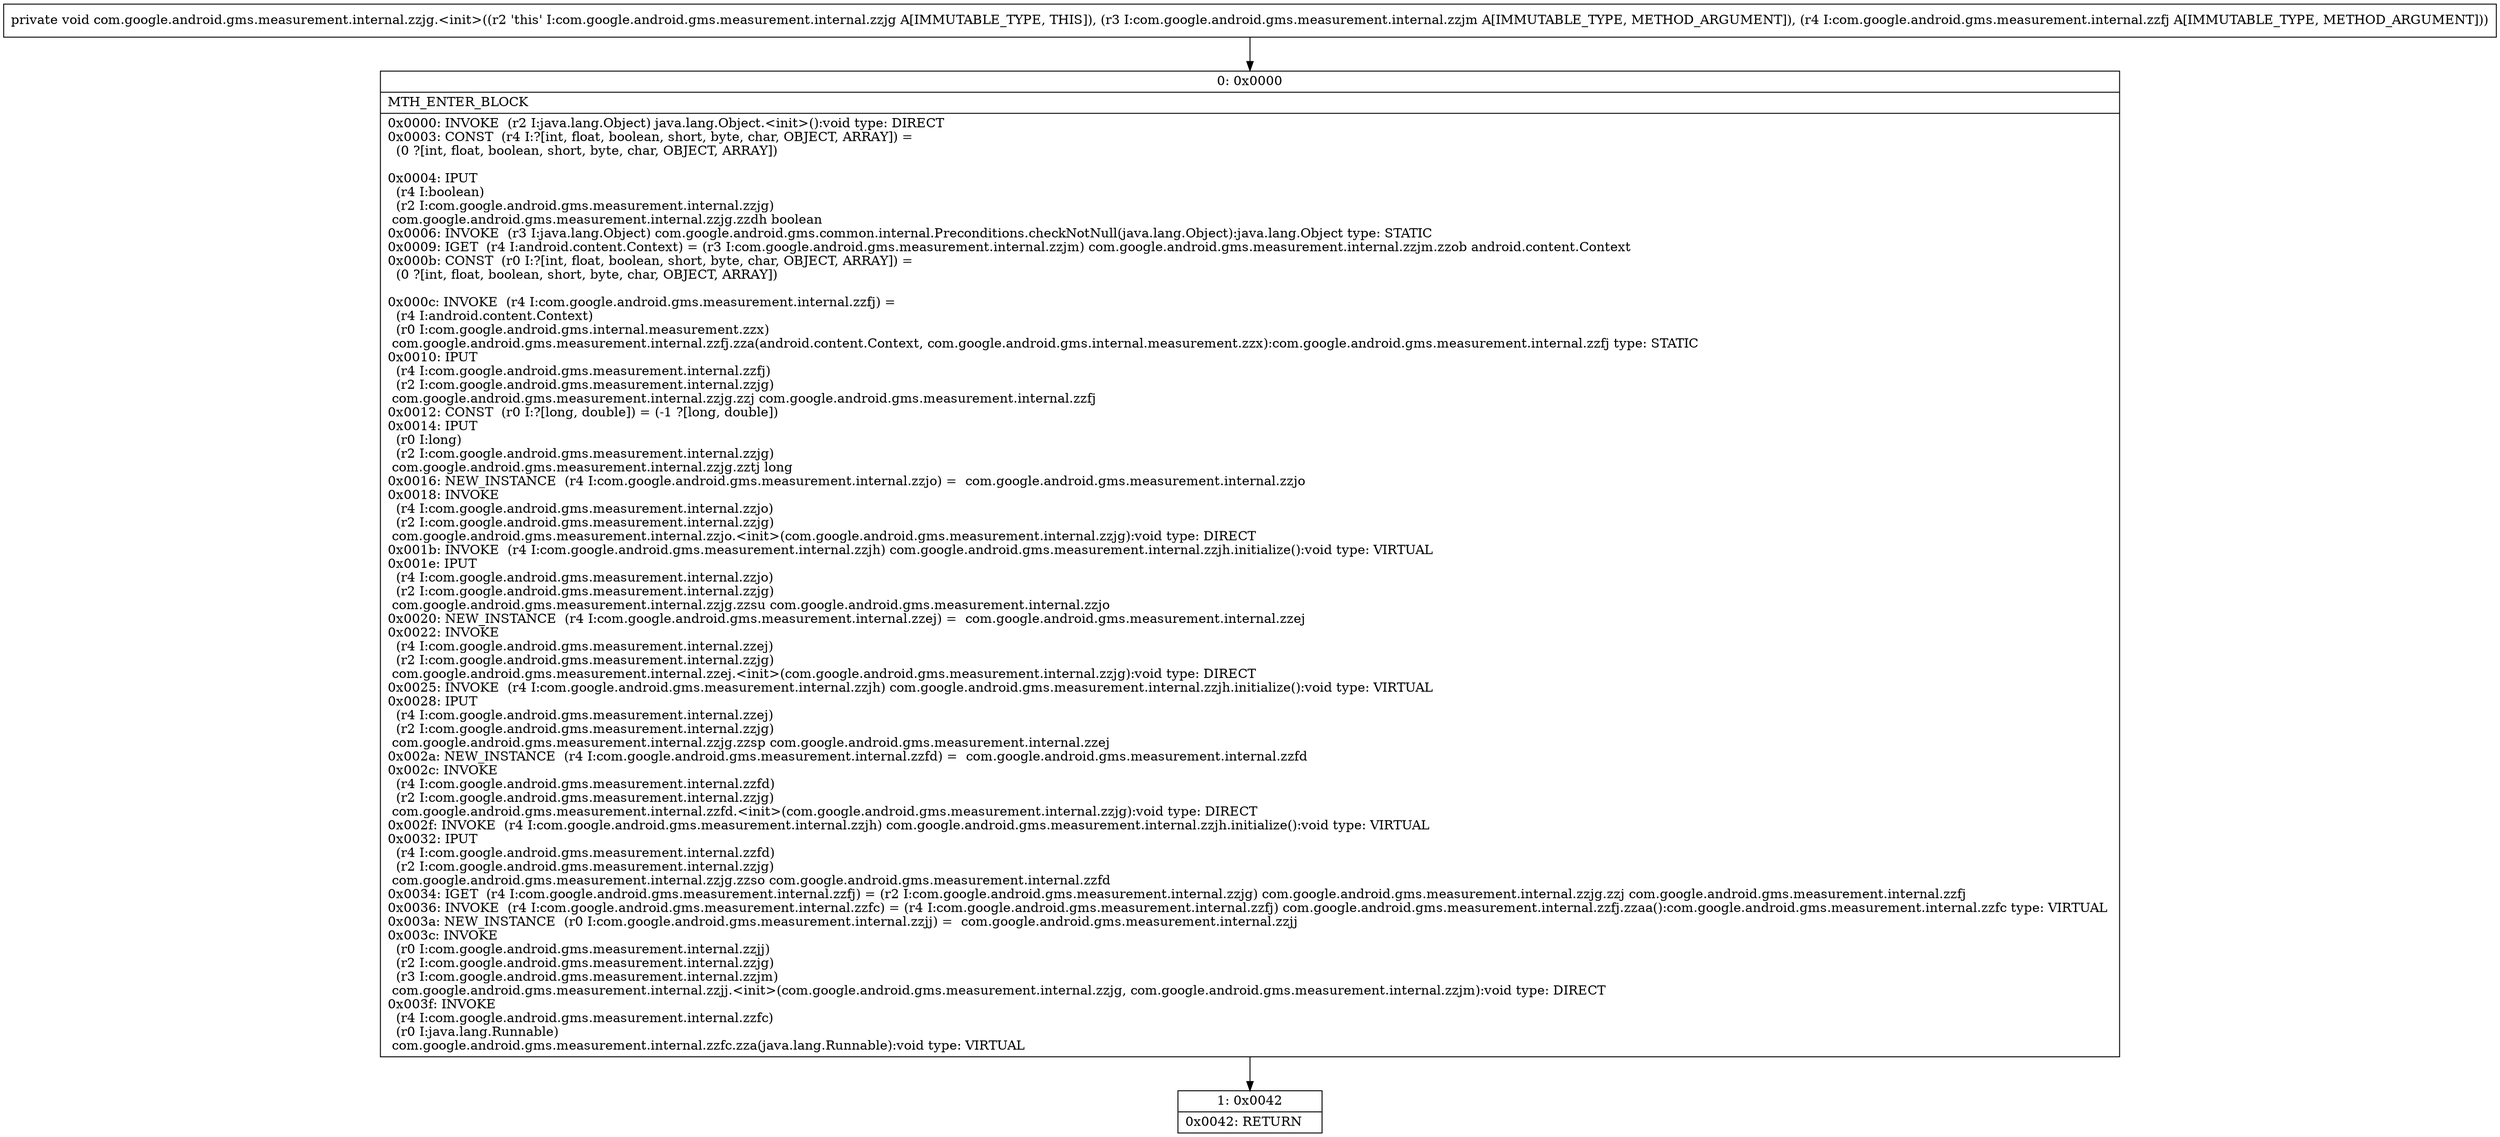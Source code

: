digraph "CFG forcom.google.android.gms.measurement.internal.zzjg.\<init\>(Lcom\/google\/android\/gms\/measurement\/internal\/zzjm;Lcom\/google\/android\/gms\/measurement\/internal\/zzfj;)V" {
Node_0 [shape=record,label="{0\:\ 0x0000|MTH_ENTER_BLOCK\l|0x0000: INVOKE  (r2 I:java.lang.Object) java.lang.Object.\<init\>():void type: DIRECT \l0x0003: CONST  (r4 I:?[int, float, boolean, short, byte, char, OBJECT, ARRAY]) = \l  (0 ?[int, float, boolean, short, byte, char, OBJECT, ARRAY])\l \l0x0004: IPUT  \l  (r4 I:boolean)\l  (r2 I:com.google.android.gms.measurement.internal.zzjg)\l com.google.android.gms.measurement.internal.zzjg.zzdh boolean \l0x0006: INVOKE  (r3 I:java.lang.Object) com.google.android.gms.common.internal.Preconditions.checkNotNull(java.lang.Object):java.lang.Object type: STATIC \l0x0009: IGET  (r4 I:android.content.Context) = (r3 I:com.google.android.gms.measurement.internal.zzjm) com.google.android.gms.measurement.internal.zzjm.zzob android.content.Context \l0x000b: CONST  (r0 I:?[int, float, boolean, short, byte, char, OBJECT, ARRAY]) = \l  (0 ?[int, float, boolean, short, byte, char, OBJECT, ARRAY])\l \l0x000c: INVOKE  (r4 I:com.google.android.gms.measurement.internal.zzfj) = \l  (r4 I:android.content.Context)\l  (r0 I:com.google.android.gms.internal.measurement.zzx)\l com.google.android.gms.measurement.internal.zzfj.zza(android.content.Context, com.google.android.gms.internal.measurement.zzx):com.google.android.gms.measurement.internal.zzfj type: STATIC \l0x0010: IPUT  \l  (r4 I:com.google.android.gms.measurement.internal.zzfj)\l  (r2 I:com.google.android.gms.measurement.internal.zzjg)\l com.google.android.gms.measurement.internal.zzjg.zzj com.google.android.gms.measurement.internal.zzfj \l0x0012: CONST  (r0 I:?[long, double]) = (\-1 ?[long, double]) \l0x0014: IPUT  \l  (r0 I:long)\l  (r2 I:com.google.android.gms.measurement.internal.zzjg)\l com.google.android.gms.measurement.internal.zzjg.zztj long \l0x0016: NEW_INSTANCE  (r4 I:com.google.android.gms.measurement.internal.zzjo) =  com.google.android.gms.measurement.internal.zzjo \l0x0018: INVOKE  \l  (r4 I:com.google.android.gms.measurement.internal.zzjo)\l  (r2 I:com.google.android.gms.measurement.internal.zzjg)\l com.google.android.gms.measurement.internal.zzjo.\<init\>(com.google.android.gms.measurement.internal.zzjg):void type: DIRECT \l0x001b: INVOKE  (r4 I:com.google.android.gms.measurement.internal.zzjh) com.google.android.gms.measurement.internal.zzjh.initialize():void type: VIRTUAL \l0x001e: IPUT  \l  (r4 I:com.google.android.gms.measurement.internal.zzjo)\l  (r2 I:com.google.android.gms.measurement.internal.zzjg)\l com.google.android.gms.measurement.internal.zzjg.zzsu com.google.android.gms.measurement.internal.zzjo \l0x0020: NEW_INSTANCE  (r4 I:com.google.android.gms.measurement.internal.zzej) =  com.google.android.gms.measurement.internal.zzej \l0x0022: INVOKE  \l  (r4 I:com.google.android.gms.measurement.internal.zzej)\l  (r2 I:com.google.android.gms.measurement.internal.zzjg)\l com.google.android.gms.measurement.internal.zzej.\<init\>(com.google.android.gms.measurement.internal.zzjg):void type: DIRECT \l0x0025: INVOKE  (r4 I:com.google.android.gms.measurement.internal.zzjh) com.google.android.gms.measurement.internal.zzjh.initialize():void type: VIRTUAL \l0x0028: IPUT  \l  (r4 I:com.google.android.gms.measurement.internal.zzej)\l  (r2 I:com.google.android.gms.measurement.internal.zzjg)\l com.google.android.gms.measurement.internal.zzjg.zzsp com.google.android.gms.measurement.internal.zzej \l0x002a: NEW_INSTANCE  (r4 I:com.google.android.gms.measurement.internal.zzfd) =  com.google.android.gms.measurement.internal.zzfd \l0x002c: INVOKE  \l  (r4 I:com.google.android.gms.measurement.internal.zzfd)\l  (r2 I:com.google.android.gms.measurement.internal.zzjg)\l com.google.android.gms.measurement.internal.zzfd.\<init\>(com.google.android.gms.measurement.internal.zzjg):void type: DIRECT \l0x002f: INVOKE  (r4 I:com.google.android.gms.measurement.internal.zzjh) com.google.android.gms.measurement.internal.zzjh.initialize():void type: VIRTUAL \l0x0032: IPUT  \l  (r4 I:com.google.android.gms.measurement.internal.zzfd)\l  (r2 I:com.google.android.gms.measurement.internal.zzjg)\l com.google.android.gms.measurement.internal.zzjg.zzso com.google.android.gms.measurement.internal.zzfd \l0x0034: IGET  (r4 I:com.google.android.gms.measurement.internal.zzfj) = (r2 I:com.google.android.gms.measurement.internal.zzjg) com.google.android.gms.measurement.internal.zzjg.zzj com.google.android.gms.measurement.internal.zzfj \l0x0036: INVOKE  (r4 I:com.google.android.gms.measurement.internal.zzfc) = (r4 I:com.google.android.gms.measurement.internal.zzfj) com.google.android.gms.measurement.internal.zzfj.zzaa():com.google.android.gms.measurement.internal.zzfc type: VIRTUAL \l0x003a: NEW_INSTANCE  (r0 I:com.google.android.gms.measurement.internal.zzjj) =  com.google.android.gms.measurement.internal.zzjj \l0x003c: INVOKE  \l  (r0 I:com.google.android.gms.measurement.internal.zzjj)\l  (r2 I:com.google.android.gms.measurement.internal.zzjg)\l  (r3 I:com.google.android.gms.measurement.internal.zzjm)\l com.google.android.gms.measurement.internal.zzjj.\<init\>(com.google.android.gms.measurement.internal.zzjg, com.google.android.gms.measurement.internal.zzjm):void type: DIRECT \l0x003f: INVOKE  \l  (r4 I:com.google.android.gms.measurement.internal.zzfc)\l  (r0 I:java.lang.Runnable)\l com.google.android.gms.measurement.internal.zzfc.zza(java.lang.Runnable):void type: VIRTUAL \l}"];
Node_1 [shape=record,label="{1\:\ 0x0042|0x0042: RETURN   \l}"];
MethodNode[shape=record,label="{private void com.google.android.gms.measurement.internal.zzjg.\<init\>((r2 'this' I:com.google.android.gms.measurement.internal.zzjg A[IMMUTABLE_TYPE, THIS]), (r3 I:com.google.android.gms.measurement.internal.zzjm A[IMMUTABLE_TYPE, METHOD_ARGUMENT]), (r4 I:com.google.android.gms.measurement.internal.zzfj A[IMMUTABLE_TYPE, METHOD_ARGUMENT])) }"];
MethodNode -> Node_0;
Node_0 -> Node_1;
}

